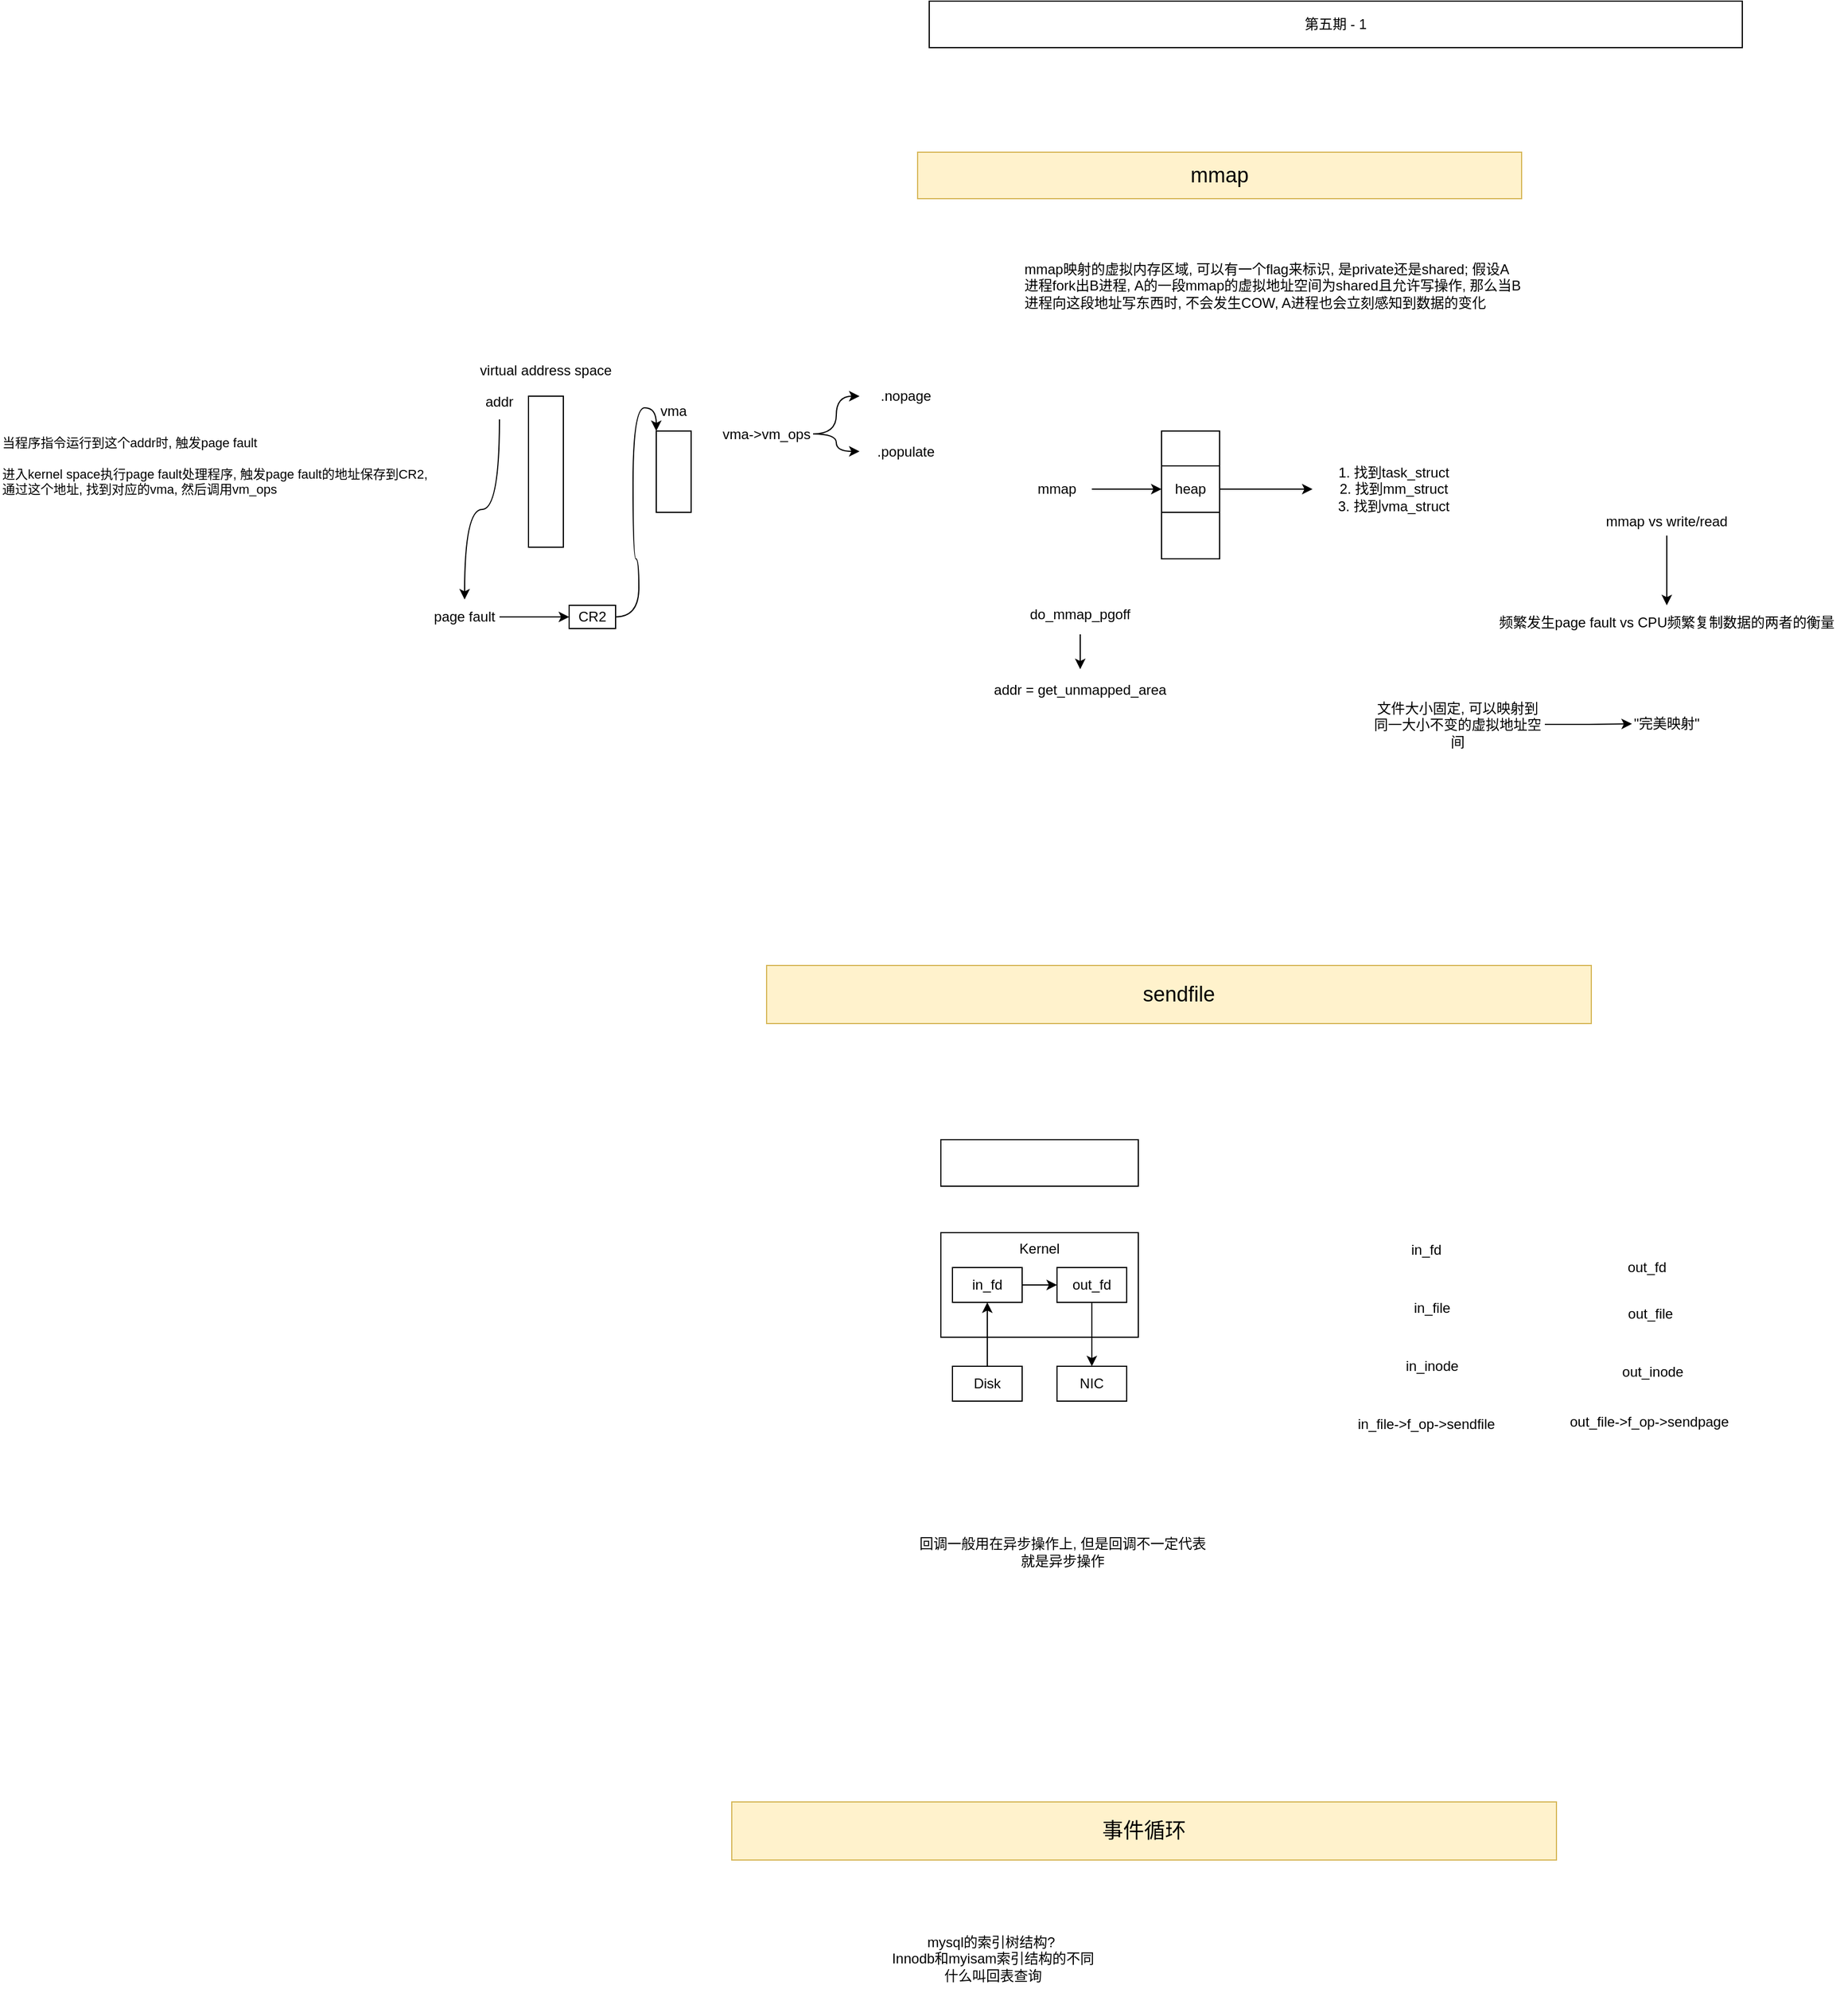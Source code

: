 <mxfile version="21.5.2" type="github">
  <diagram id="aM-VMgyS2Gse-5csakIg" name="第 1 页">
    <mxGraphModel dx="3096" dy="1303" grid="1" gridSize="10" guides="1" tooltips="1" connect="1" arrows="1" fold="1" page="1" pageScale="1" pageWidth="827" pageHeight="1169" math="0" shadow="0">
      <root>
        <mxCell id="0" />
        <mxCell id="1" parent="0" />
        <mxCell id="voY9_TvvjWLjzHpBswRU-1" value="第五期 - 1" style="rounded=0;whiteSpace=wrap;html=1;" parent="1" vertex="1">
          <mxGeometry x="70" y="50" width="700" height="40" as="geometry" />
        </mxCell>
        <mxCell id="voY9_TvvjWLjzHpBswRU-2" value="mmap映射的虚拟内存区域, 可以有一个flag来标识, 是private还是shared; 假设A进程fork出B进程, A的一段mmap的虚拟地址空间为shared且允许写操作, 那么当B进程向这段地址写东西时, 不会发生COW, A进程也会立刻感知到数据的变化" style="text;html=1;strokeColor=none;fillColor=none;align=left;verticalAlign=middle;whiteSpace=wrap;rounded=0;" parent="1" vertex="1">
          <mxGeometry x="150" y="250" width="430" height="90" as="geometry" />
        </mxCell>
        <mxCell id="voY9_TvvjWLjzHpBswRU-8" style="edgeStyle=orthogonalEdgeStyle;rounded=0;orthogonalLoop=1;jettySize=auto;html=1;" parent="1" source="voY9_TvvjWLjzHpBswRU-3" target="voY9_TvvjWLjzHpBswRU-6" edge="1">
          <mxGeometry relative="1" as="geometry" />
        </mxCell>
        <mxCell id="voY9_TvvjWLjzHpBswRU-3" value="mmap" style="text;html=1;strokeColor=none;fillColor=none;align=center;verticalAlign=middle;whiteSpace=wrap;rounded=0;" parent="1" vertex="1">
          <mxGeometry x="150" y="455" width="60" height="30" as="geometry" />
        </mxCell>
        <mxCell id="voY9_TvvjWLjzHpBswRU-4" value="" style="rounded=0;whiteSpace=wrap;html=1;" parent="1" vertex="1">
          <mxGeometry x="270" y="420" width="50" height="110" as="geometry" />
        </mxCell>
        <mxCell id="voY9_TvvjWLjzHpBswRU-9" style="edgeStyle=orthogonalEdgeStyle;rounded=0;orthogonalLoop=1;jettySize=auto;html=1;" parent="1" source="voY9_TvvjWLjzHpBswRU-6" target="voY9_TvvjWLjzHpBswRU-7" edge="1">
          <mxGeometry relative="1" as="geometry" />
        </mxCell>
        <mxCell id="voY9_TvvjWLjzHpBswRU-6" value="heap" style="rounded=0;whiteSpace=wrap;html=1;" parent="1" vertex="1">
          <mxGeometry x="270" y="450" width="50" height="40" as="geometry" />
        </mxCell>
        <mxCell id="voY9_TvvjWLjzHpBswRU-7" value="1. 找到task_struct&lt;br&gt;2. 找到mm_struct&lt;br&gt;3. 找到vma_struct" style="text;html=1;strokeColor=none;fillColor=none;align=center;verticalAlign=middle;whiteSpace=wrap;rounded=0;" parent="1" vertex="1">
          <mxGeometry x="400" y="440" width="140" height="60" as="geometry" />
        </mxCell>
        <mxCell id="lAINseM6U_MawTdIW6Go-8" value="" style="edgeStyle=orthogonalEdgeStyle;rounded=0;orthogonalLoop=1;jettySize=auto;html=1;" parent="1" source="lAINseM6U_MawTdIW6Go-6" target="lAINseM6U_MawTdIW6Go-7" edge="1">
          <mxGeometry relative="1" as="geometry" />
        </mxCell>
        <mxCell id="lAINseM6U_MawTdIW6Go-6" value="do_mmap_pgoff" style="text;html=1;strokeColor=none;fillColor=none;align=center;verticalAlign=middle;whiteSpace=wrap;rounded=0;" parent="1" vertex="1">
          <mxGeometry x="140" y="560" width="120" height="35" as="geometry" />
        </mxCell>
        <mxCell id="lAINseM6U_MawTdIW6Go-7" value="addr = get_unmapped_area" style="text;html=1;strokeColor=none;fillColor=none;align=center;verticalAlign=middle;whiteSpace=wrap;rounded=0;" parent="1" vertex="1">
          <mxGeometry x="115" y="625" width="170" height="35" as="geometry" />
        </mxCell>
        <mxCell id="17V4-5qQpgx5_O8vqi2X-3" value="&quot;完美映射&quot;" style="text;html=1;strokeColor=none;fillColor=none;align=center;verticalAlign=middle;whiteSpace=wrap;rounded=0;" parent="1" vertex="1">
          <mxGeometry x="675" y="657" width="60" height="30" as="geometry" />
        </mxCell>
        <mxCell id="17V4-5qQpgx5_O8vqi2X-4" value="频繁发生page fault vs CPU频繁复制数据的两者的衡量" style="text;html=1;strokeColor=none;fillColor=none;align=center;verticalAlign=middle;whiteSpace=wrap;rounded=0;" parent="1" vertex="1">
          <mxGeometry x="550" y="570" width="310" height="30" as="geometry" />
        </mxCell>
        <mxCell id="17V4-5qQpgx5_O8vqi2X-6" style="edgeStyle=orthogonalEdgeStyle;rounded=0;orthogonalLoop=1;jettySize=auto;html=1;" parent="1" source="17V4-5qQpgx5_O8vqi2X-5" target="17V4-5qQpgx5_O8vqi2X-4" edge="1">
          <mxGeometry relative="1" as="geometry" />
        </mxCell>
        <mxCell id="17V4-5qQpgx5_O8vqi2X-5" value="mmap vs write/read" style="text;html=1;strokeColor=none;fillColor=none;align=center;verticalAlign=middle;whiteSpace=wrap;rounded=0;" parent="1" vertex="1">
          <mxGeometry x="630" y="485" width="150" height="25" as="geometry" />
        </mxCell>
        <mxCell id="17V4-5qQpgx5_O8vqi2X-10" style="edgeStyle=orthogonalEdgeStyle;rounded=0;orthogonalLoop=1;jettySize=auto;html=1;entryX=0;entryY=0.5;entryDx=0;entryDy=0;" parent="1" source="17V4-5qQpgx5_O8vqi2X-8" target="17V4-5qQpgx5_O8vqi2X-3" edge="1">
          <mxGeometry relative="1" as="geometry" />
        </mxCell>
        <mxCell id="17V4-5qQpgx5_O8vqi2X-8" value="文件大小固定, 可以映射到同一大小不变的虚拟地址空间" style="text;html=1;strokeColor=none;fillColor=none;align=center;verticalAlign=middle;whiteSpace=wrap;rounded=0;" parent="1" vertex="1">
          <mxGeometry x="450" y="660" width="150" height="25" as="geometry" />
        </mxCell>
        <mxCell id="17V4-5qQpgx5_O8vqi2X-12" value="sendfile" style="text;html=1;strokeColor=#d6b656;fillColor=#fff2cc;align=center;verticalAlign=middle;whiteSpace=wrap;rounded=0;fontSize=18;" parent="1" vertex="1">
          <mxGeometry x="-70" y="880" width="710" height="50" as="geometry" />
        </mxCell>
        <mxCell id="17V4-5qQpgx5_O8vqi2X-13" value="mmap" style="text;html=1;strokeColor=#d6b656;fillColor=#fff2cc;align=center;verticalAlign=middle;whiteSpace=wrap;rounded=0;fontSize=18;" parent="1" vertex="1">
          <mxGeometry x="60" y="180" width="520" height="40" as="geometry" />
        </mxCell>
        <mxCell id="xtVxSInTqFH2CofZ5Dk0-1" value="" style="rounded=0;whiteSpace=wrap;html=1;" parent="1" vertex="1">
          <mxGeometry x="80" y="1030" width="170" height="40" as="geometry" />
        </mxCell>
        <mxCell id="xtVxSInTqFH2CofZ5Dk0-3" value="Kernel" style="rounded=0;whiteSpace=wrap;html=1;verticalAlign=top;" parent="1" vertex="1">
          <mxGeometry x="80" y="1110" width="170" height="90" as="geometry" />
        </mxCell>
        <mxCell id="EJP-qWDoMgwlIjLiHy0n-1" value="in_fd" style="text;html=1;strokeColor=none;fillColor=none;align=center;verticalAlign=middle;whiteSpace=wrap;rounded=0;" parent="1" vertex="1">
          <mxGeometry x="468" y="1110" width="60" height="30" as="geometry" />
        </mxCell>
        <mxCell id="EJP-qWDoMgwlIjLiHy0n-2" value="out_fd" style="text;html=1;strokeColor=none;fillColor=none;align=center;verticalAlign=middle;whiteSpace=wrap;rounded=0;" parent="1" vertex="1">
          <mxGeometry x="657.5" y="1125" width="60" height="30" as="geometry" />
        </mxCell>
        <mxCell id="EJP-qWDoMgwlIjLiHy0n-3" value="in_file" style="text;html=1;strokeColor=none;fillColor=none;align=center;verticalAlign=middle;whiteSpace=wrap;rounded=0;" parent="1" vertex="1">
          <mxGeometry x="473" y="1160" width="60" height="30" as="geometry" />
        </mxCell>
        <mxCell id="EJP-qWDoMgwlIjLiHy0n-4" value="out_file" style="text;html=1;strokeColor=none;fillColor=none;align=center;verticalAlign=middle;whiteSpace=wrap;rounded=0;" parent="1" vertex="1">
          <mxGeometry x="660.5" y="1165" width="60" height="30" as="geometry" />
        </mxCell>
        <mxCell id="EJP-qWDoMgwlIjLiHy0n-5" value="in_inode" style="text;html=1;strokeColor=none;fillColor=none;align=center;verticalAlign=middle;whiteSpace=wrap;rounded=0;" parent="1" vertex="1">
          <mxGeometry x="473" y="1210" width="60" height="30" as="geometry" />
        </mxCell>
        <mxCell id="EJP-qWDoMgwlIjLiHy0n-6" value="out_inode" style="text;html=1;strokeColor=none;fillColor=none;align=center;verticalAlign=middle;whiteSpace=wrap;rounded=0;" parent="1" vertex="1">
          <mxGeometry x="662.5" y="1215" width="60" height="30" as="geometry" />
        </mxCell>
        <mxCell id="EJP-qWDoMgwlIjLiHy0n-8" value="in_file-&amp;gt;f_op-&amp;gt;sendfile" style="text;html=1;strokeColor=none;fillColor=none;align=center;verticalAlign=middle;whiteSpace=wrap;rounded=0;" parent="1" vertex="1">
          <mxGeometry x="428" y="1255" width="140" height="40" as="geometry" />
        </mxCell>
        <mxCell id="EJP-qWDoMgwlIjLiHy0n-9" value="out_file-&amp;gt;f_op-&amp;gt;sendpage" style="text;html=1;strokeColor=none;fillColor=none;align=center;verticalAlign=middle;whiteSpace=wrap;rounded=0;" parent="1" vertex="1">
          <mxGeometry x="600" y="1255" width="180" height="35" as="geometry" />
        </mxCell>
        <mxCell id="EJP-qWDoMgwlIjLiHy0n-11" value="回调一般用在异步操作上, 但是回调不一定代表就是异步操作" style="text;html=1;strokeColor=none;fillColor=none;align=center;verticalAlign=middle;whiteSpace=wrap;rounded=0;" parent="1" vertex="1">
          <mxGeometry x="60" y="1360" width="250" height="50" as="geometry" />
        </mxCell>
        <mxCell id="EJP-qWDoMgwlIjLiHy0n-17" value="" style="edgeStyle=orthogonalEdgeStyle;rounded=0;orthogonalLoop=1;jettySize=auto;html=1;" parent="1" source="EJP-qWDoMgwlIjLiHy0n-12" target="EJP-qWDoMgwlIjLiHy0n-13" edge="1">
          <mxGeometry relative="1" as="geometry" />
        </mxCell>
        <mxCell id="EJP-qWDoMgwlIjLiHy0n-12" value="in_fd" style="rounded=0;whiteSpace=wrap;html=1;" parent="1" vertex="1">
          <mxGeometry x="90" y="1140" width="60" height="30" as="geometry" />
        </mxCell>
        <mxCell id="EJP-qWDoMgwlIjLiHy0n-18" style="edgeStyle=orthogonalEdgeStyle;rounded=0;orthogonalLoop=1;jettySize=auto;html=1;" parent="1" source="EJP-qWDoMgwlIjLiHy0n-13" target="EJP-qWDoMgwlIjLiHy0n-15" edge="1">
          <mxGeometry relative="1" as="geometry" />
        </mxCell>
        <mxCell id="EJP-qWDoMgwlIjLiHy0n-13" value="out_fd" style="rounded=0;whiteSpace=wrap;html=1;" parent="1" vertex="1">
          <mxGeometry x="180" y="1140" width="60" height="30" as="geometry" />
        </mxCell>
        <mxCell id="EJP-qWDoMgwlIjLiHy0n-16" style="edgeStyle=orthogonalEdgeStyle;rounded=0;orthogonalLoop=1;jettySize=auto;html=1;entryX=0.5;entryY=1;entryDx=0;entryDy=0;" parent="1" source="EJP-qWDoMgwlIjLiHy0n-14" target="EJP-qWDoMgwlIjLiHy0n-12" edge="1">
          <mxGeometry relative="1" as="geometry" />
        </mxCell>
        <mxCell id="EJP-qWDoMgwlIjLiHy0n-14" value="Disk" style="rounded=0;whiteSpace=wrap;html=1;" parent="1" vertex="1">
          <mxGeometry x="90" y="1225" width="60" height="30" as="geometry" />
        </mxCell>
        <mxCell id="EJP-qWDoMgwlIjLiHy0n-15" value="NIC" style="rounded=0;whiteSpace=wrap;html=1;" parent="1" vertex="1">
          <mxGeometry x="180" y="1225" width="60" height="30" as="geometry" />
        </mxCell>
        <mxCell id="wqzhdxZoy9jvu7bZ_IFg-1" value="事件循环" style="text;html=1;strokeColor=#d6b656;fillColor=#fff2cc;align=center;verticalAlign=middle;whiteSpace=wrap;rounded=0;fontSize=18;" parent="1" vertex="1">
          <mxGeometry x="-100" y="1600" width="710" height="50" as="geometry" />
        </mxCell>
        <mxCell id="fJIPeiPh-s-hYE1lK_vJ-1" value="mysql的索引树结构?&amp;nbsp;&lt;br&gt;Innodb和myisam索引结构的不同&lt;br&gt;什么叫回表查询" style="text;html=1;strokeColor=none;fillColor=none;align=center;verticalAlign=middle;whiteSpace=wrap;rounded=0;" parent="1" vertex="1">
          <mxGeometry x="-10" y="1710" width="270" height="50" as="geometry" />
        </mxCell>
        <mxCell id="Gq9c08W1DCKt-AQi-NfL-1" value="" style="rounded=0;whiteSpace=wrap;html=1;" parent="1" vertex="1">
          <mxGeometry x="-275" y="390" width="30" height="130" as="geometry" />
        </mxCell>
        <mxCell id="Gq9c08W1DCKt-AQi-NfL-2" value="virtual address space" style="text;html=1;strokeColor=none;fillColor=none;align=center;verticalAlign=middle;whiteSpace=wrap;rounded=0;" parent="1" vertex="1">
          <mxGeometry x="-320" y="350" width="120" height="35" as="geometry" />
        </mxCell>
        <mxCell id="Gq9c08W1DCKt-AQi-NfL-3" value="" style="rounded=0;whiteSpace=wrap;html=1;" parent="1" vertex="1">
          <mxGeometry x="-165" y="420" width="30" height="70" as="geometry" />
        </mxCell>
        <mxCell id="Gq9c08W1DCKt-AQi-NfL-4" value="vma" style="text;html=1;strokeColor=none;fillColor=none;align=center;verticalAlign=middle;whiteSpace=wrap;rounded=0;" parent="1" vertex="1">
          <mxGeometry x="-175" y="390" width="50" height="25" as="geometry" />
        </mxCell>
        <mxCell id="Gq9c08W1DCKt-AQi-NfL-10" style="edgeStyle=orthogonalEdgeStyle;shape=connector;curved=1;rounded=0;orthogonalLoop=1;jettySize=auto;html=1;entryX=0;entryY=0.5;entryDx=0;entryDy=0;labelBackgroundColor=default;strokeColor=default;fontFamily=Helvetica;fontSize=11;fontColor=default;endArrow=classic;" parent="1" source="Gq9c08W1DCKt-AQi-NfL-5" target="Gq9c08W1DCKt-AQi-NfL-6" edge="1">
          <mxGeometry relative="1" as="geometry" />
        </mxCell>
        <mxCell id="Gq9c08W1DCKt-AQi-NfL-5" value="page fault" style="text;html=1;strokeColor=none;fillColor=none;align=center;verticalAlign=middle;whiteSpace=wrap;rounded=0;" parent="1" vertex="1">
          <mxGeometry x="-360" y="565" width="60" height="30" as="geometry" />
        </mxCell>
        <mxCell id="Gq9c08W1DCKt-AQi-NfL-11" style="edgeStyle=orthogonalEdgeStyle;shape=connector;curved=1;rounded=0;orthogonalLoop=1;jettySize=auto;html=1;entryX=0;entryY=0;entryDx=0;entryDy=0;labelBackgroundColor=default;strokeColor=default;fontFamily=Helvetica;fontSize=11;fontColor=default;endArrow=classic;" parent="1" source="Gq9c08W1DCKt-AQi-NfL-6" target="Gq9c08W1DCKt-AQi-NfL-3" edge="1">
          <mxGeometry relative="1" as="geometry" />
        </mxCell>
        <mxCell id="Gq9c08W1DCKt-AQi-NfL-6" value="CR2" style="rounded=0;whiteSpace=wrap;html=1;" parent="1" vertex="1">
          <mxGeometry x="-240" y="570" width="40" height="20" as="geometry" />
        </mxCell>
        <mxCell id="Gq9c08W1DCKt-AQi-NfL-9" style="edgeStyle=orthogonalEdgeStyle;rounded=0;orthogonalLoop=1;jettySize=auto;html=1;entryX=0.5;entryY=0;entryDx=0;entryDy=0;curved=1;" parent="1" source="Gq9c08W1DCKt-AQi-NfL-8" target="Gq9c08W1DCKt-AQi-NfL-5" edge="1">
          <mxGeometry relative="1" as="geometry" />
        </mxCell>
        <mxCell id="Gq9c08W1DCKt-AQi-NfL-8" value="addr" style="text;html=1;strokeColor=none;fillColor=none;align=center;verticalAlign=middle;whiteSpace=wrap;rounded=0;" parent="1" vertex="1">
          <mxGeometry x="-330" y="380" width="60" height="30" as="geometry" />
        </mxCell>
        <mxCell id="Gq9c08W1DCKt-AQi-NfL-15" style="edgeStyle=orthogonalEdgeStyle;shape=connector;curved=1;rounded=0;orthogonalLoop=1;jettySize=auto;html=1;entryX=0;entryY=0.5;entryDx=0;entryDy=0;labelBackgroundColor=default;strokeColor=default;fontFamily=Helvetica;fontSize=11;fontColor=default;endArrow=classic;" parent="1" source="Gq9c08W1DCKt-AQi-NfL-12" target="Gq9c08W1DCKt-AQi-NfL-13" edge="1">
          <mxGeometry relative="1" as="geometry" />
        </mxCell>
        <mxCell id="Gq9c08W1DCKt-AQi-NfL-16" style="edgeStyle=orthogonalEdgeStyle;shape=connector;curved=1;rounded=0;orthogonalLoop=1;jettySize=auto;html=1;entryX=0;entryY=0.5;entryDx=0;entryDy=0;labelBackgroundColor=default;strokeColor=default;fontFamily=Helvetica;fontSize=11;fontColor=default;endArrow=classic;" parent="1" source="Gq9c08W1DCKt-AQi-NfL-12" target="Gq9c08W1DCKt-AQi-NfL-14" edge="1">
          <mxGeometry relative="1" as="geometry" />
        </mxCell>
        <mxCell id="Gq9c08W1DCKt-AQi-NfL-12" value="vma-&amp;gt;vm_ops" style="text;html=1;strokeColor=none;fillColor=none;align=center;verticalAlign=middle;whiteSpace=wrap;rounded=0;" parent="1" vertex="1">
          <mxGeometry x="-110" y="410" width="80" height="25" as="geometry" />
        </mxCell>
        <mxCell id="Gq9c08W1DCKt-AQi-NfL-13" value=".nopage" style="text;html=1;strokeColor=none;fillColor=none;align=center;verticalAlign=middle;whiteSpace=wrap;rounded=0;" parent="1" vertex="1">
          <mxGeometry x="10" y="377.5" width="80" height="25" as="geometry" />
        </mxCell>
        <mxCell id="Gq9c08W1DCKt-AQi-NfL-14" value=".populate" style="text;html=1;strokeColor=none;fillColor=none;align=center;verticalAlign=middle;whiteSpace=wrap;rounded=0;" parent="1" vertex="1">
          <mxGeometry x="10" y="425" width="80" height="25" as="geometry" />
        </mxCell>
        <mxCell id="Gq9c08W1DCKt-AQi-NfL-17" value="当程序指令运行到这个addr时, 触发page fault&lt;br&gt;&lt;br&gt;进入kernel space执行page fault处理程序, 触发page fault的地址保存到CR2, 通过这个地址, 找到对应的vma, 然后调用vm_ops" style="text;html=1;strokeColor=none;fillColor=none;align=left;verticalAlign=middle;whiteSpace=wrap;rounded=0;fontSize=11;fontFamily=Helvetica;fontColor=default;" parent="1" vertex="1">
          <mxGeometry x="-730" y="420" width="370" height="60" as="geometry" />
        </mxCell>
      </root>
    </mxGraphModel>
  </diagram>
</mxfile>
